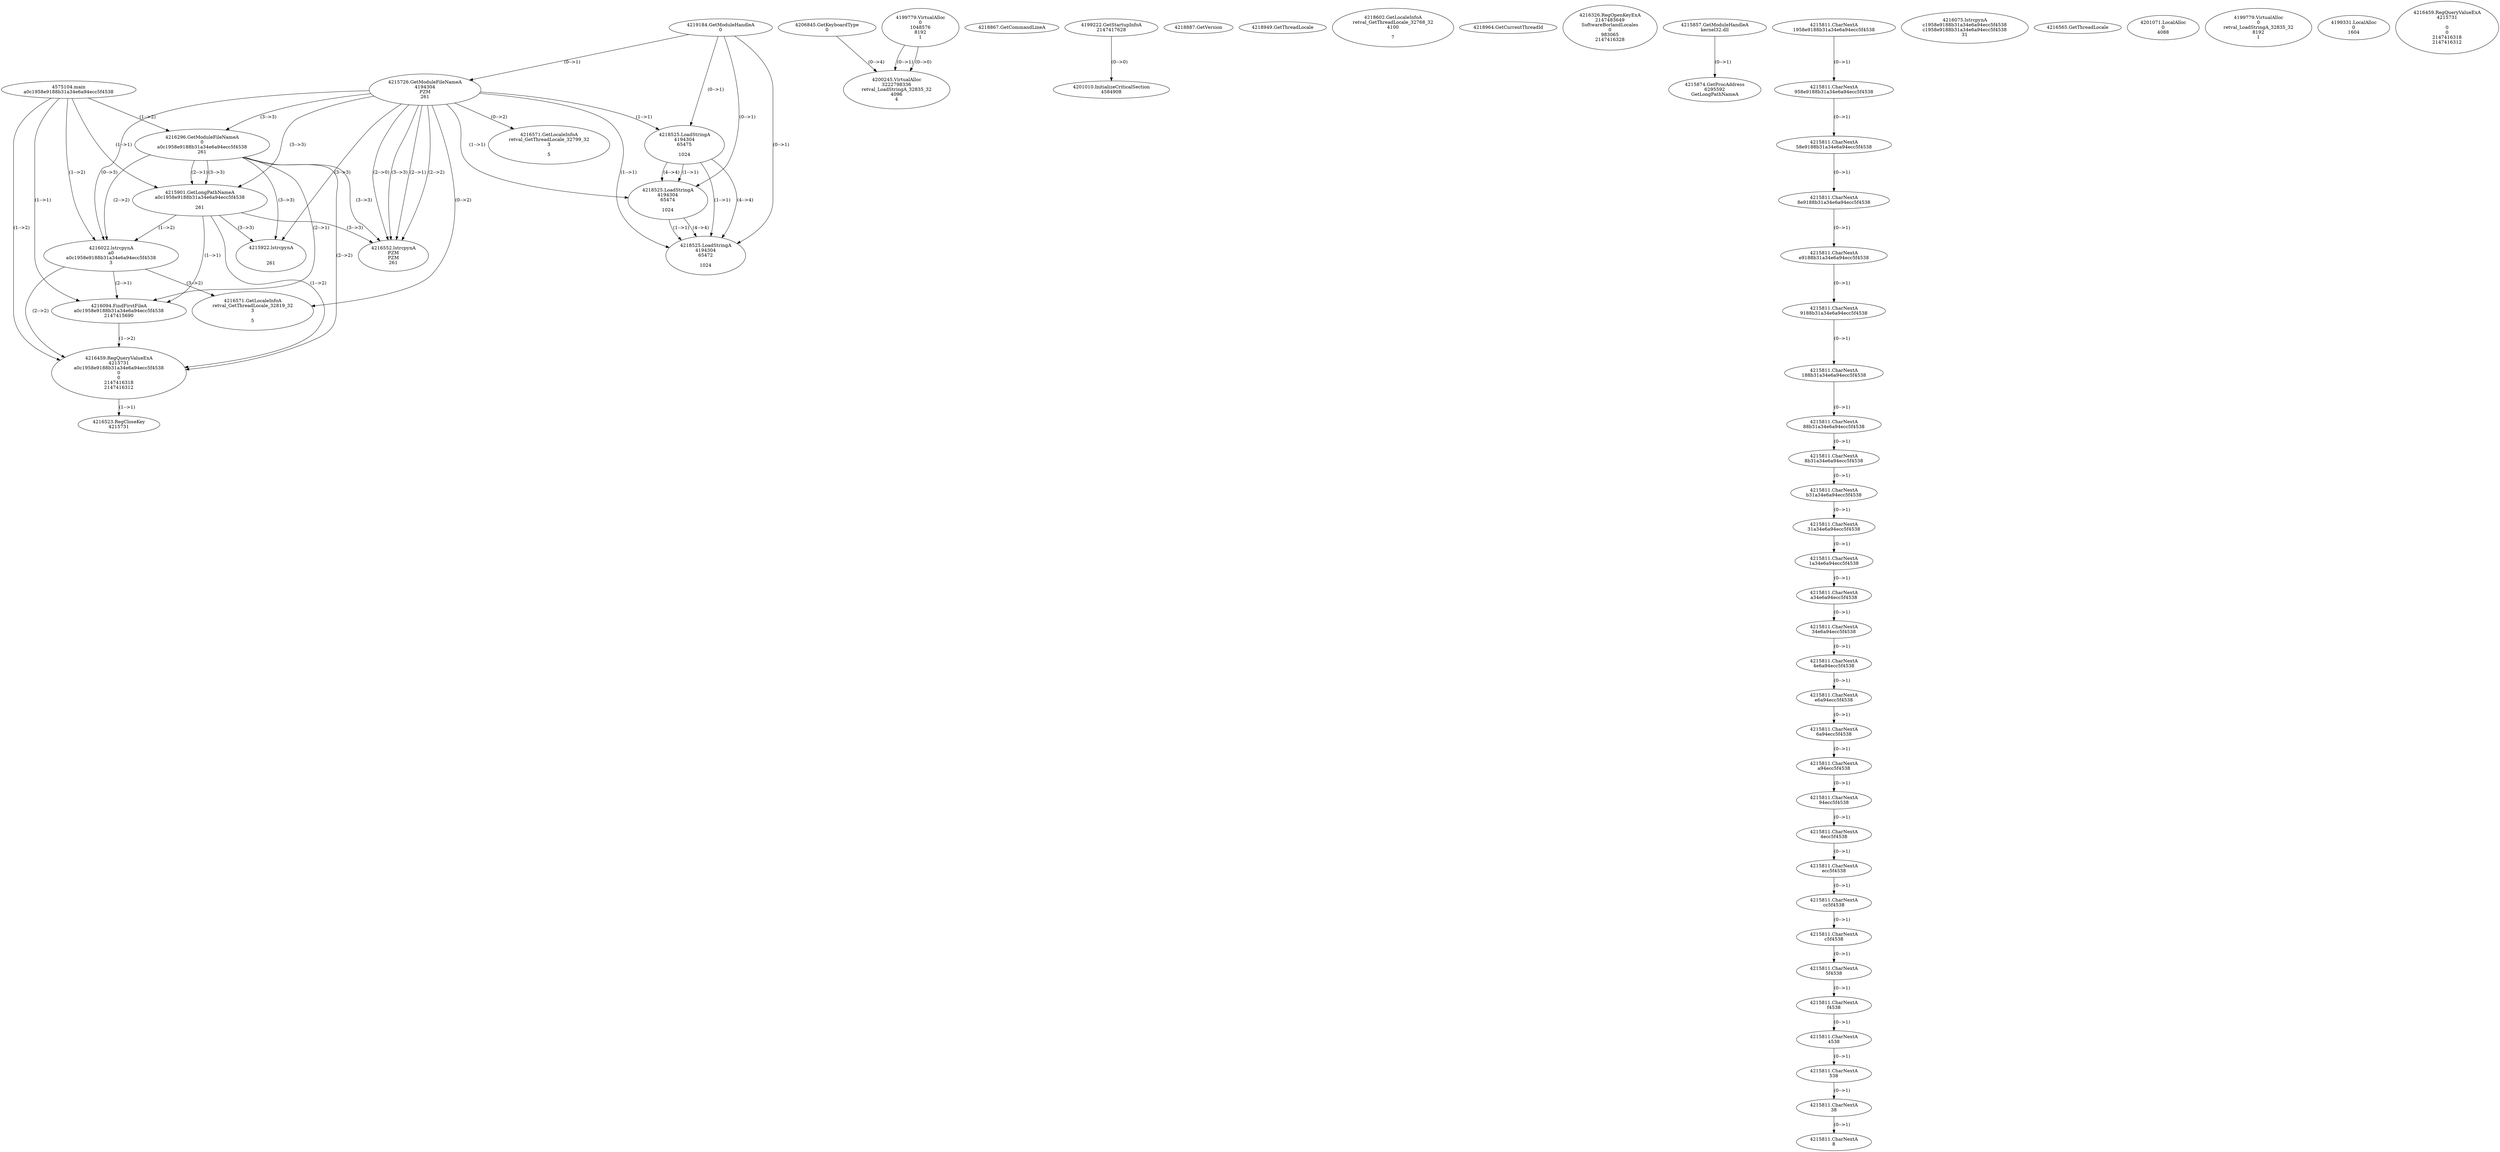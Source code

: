// Global SCDG with merge call
digraph {
	0 [label="4575104.main
a0c1958e9188b31a34e6a94ecc5f4538"]
	1 [label="4219184.GetModuleHandleA
0"]
	2 [label="4206845.GetKeyboardType
0"]
	3 [label="4218867.GetCommandLineA
"]
	4 [label="4199222.GetStartupInfoA
2147417628"]
	5 [label="4218887.GetVersion
"]
	6 [label="4218949.GetThreadLocale
"]
	7 [label="4218602.GetLocaleInfoA
retval_GetThreadLocale_32768_32
4100

7"]
	8 [label="4218964.GetCurrentThreadId
"]
	9 [label="4215726.GetModuleFileNameA
4194304
PZM
261"]
	1 -> 9 [label="(0-->1)"]
	10 [label="4216296.GetModuleFileNameA
0
a0c1958e9188b31a34e6a94ecc5f4538
261"]
	0 -> 10 [label="(1-->2)"]
	9 -> 10 [label="(3-->3)"]
	11 [label="4216326.RegOpenKeyExA
2147483649
Software\Borland\Locales
0
983065
2147416328"]
	12 [label="4215857.GetModuleHandleA
kernel32.dll"]
	13 [label="4215874.GetProcAddress
6295592
GetLongPathNameA"]
	12 -> 13 [label="(0-->1)"]
	14 [label="4215901.GetLongPathNameA
a0c1958e9188b31a34e6a94ecc5f4538

261"]
	0 -> 14 [label="(1-->1)"]
	10 -> 14 [label="(2-->1)"]
	9 -> 14 [label="(3-->3)"]
	10 -> 14 [label="(3-->3)"]
	15 [label="4216022.lstrcpynA
a0
a0c1958e9188b31a34e6a94ecc5f4538
3"]
	0 -> 15 [label="(1-->2)"]
	10 -> 15 [label="(2-->2)"]
	14 -> 15 [label="(1-->2)"]
	9 -> 15 [label="(0-->3)"]
	16 [label="4215811.CharNextA
1958e9188b31a34e6a94ecc5f4538"]
	17 [label="4215811.CharNextA
958e9188b31a34e6a94ecc5f4538"]
	16 -> 17 [label="(0-->1)"]
	18 [label="4215811.CharNextA
58e9188b31a34e6a94ecc5f4538"]
	17 -> 18 [label="(0-->1)"]
	19 [label="4215811.CharNextA
8e9188b31a34e6a94ecc5f4538"]
	18 -> 19 [label="(0-->1)"]
	20 [label="4215811.CharNextA
e9188b31a34e6a94ecc5f4538"]
	19 -> 20 [label="(0-->1)"]
	21 [label="4215811.CharNextA
9188b31a34e6a94ecc5f4538"]
	20 -> 21 [label="(0-->1)"]
	22 [label="4215811.CharNextA
188b31a34e6a94ecc5f4538"]
	21 -> 22 [label="(0-->1)"]
	23 [label="4215811.CharNextA
88b31a34e6a94ecc5f4538"]
	22 -> 23 [label="(0-->1)"]
	24 [label="4215811.CharNextA
8b31a34e6a94ecc5f4538"]
	23 -> 24 [label="(0-->1)"]
	25 [label="4215811.CharNextA
b31a34e6a94ecc5f4538"]
	24 -> 25 [label="(0-->1)"]
	26 [label="4215811.CharNextA
31a34e6a94ecc5f4538"]
	25 -> 26 [label="(0-->1)"]
	27 [label="4215811.CharNextA
1a34e6a94ecc5f4538"]
	26 -> 27 [label="(0-->1)"]
	28 [label="4215811.CharNextA
a34e6a94ecc5f4538"]
	27 -> 28 [label="(0-->1)"]
	29 [label="4215811.CharNextA
34e6a94ecc5f4538"]
	28 -> 29 [label="(0-->1)"]
	30 [label="4215811.CharNextA
4e6a94ecc5f4538"]
	29 -> 30 [label="(0-->1)"]
	31 [label="4215811.CharNextA
e6a94ecc5f4538"]
	30 -> 31 [label="(0-->1)"]
	32 [label="4215811.CharNextA
6a94ecc5f4538"]
	31 -> 32 [label="(0-->1)"]
	33 [label="4215811.CharNextA
a94ecc5f4538"]
	32 -> 33 [label="(0-->1)"]
	34 [label="4215811.CharNextA
94ecc5f4538"]
	33 -> 34 [label="(0-->1)"]
	35 [label="4215811.CharNextA
4ecc5f4538"]
	34 -> 35 [label="(0-->1)"]
	36 [label="4215811.CharNextA
ecc5f4538"]
	35 -> 36 [label="(0-->1)"]
	37 [label="4215811.CharNextA
cc5f4538"]
	36 -> 37 [label="(0-->1)"]
	38 [label="4215811.CharNextA
c5f4538"]
	37 -> 38 [label="(0-->1)"]
	39 [label="4215811.CharNextA
5f4538"]
	38 -> 39 [label="(0-->1)"]
	40 [label="4215811.CharNextA
f4538"]
	39 -> 40 [label="(0-->1)"]
	41 [label="4215811.CharNextA
4538"]
	40 -> 41 [label="(0-->1)"]
	42 [label="4215811.CharNextA
538"]
	41 -> 42 [label="(0-->1)"]
	43 [label="4215811.CharNextA
38"]
	42 -> 43 [label="(0-->1)"]
	44 [label="4215811.CharNextA
8"]
	43 -> 44 [label="(0-->1)"]
	45 [label="4216075.lstrcpynA
c1958e9188b31a34e6a94ecc5f4538
c1958e9188b31a34e6a94ecc5f4538
31"]
	46 [label="4216094.FindFirstFileA
a0c1958e9188b31a34e6a94ecc5f4538
2147415690"]
	0 -> 46 [label="(1-->1)"]
	10 -> 46 [label="(2-->1)"]
	14 -> 46 [label="(1-->1)"]
	15 -> 46 [label="(2-->1)"]
	47 [label="4216459.RegQueryValueExA
4215731
a0c1958e9188b31a34e6a94ecc5f4538
0
0
2147416318
2147416312"]
	0 -> 47 [label="(1-->2)"]
	10 -> 47 [label="(2-->2)"]
	14 -> 47 [label="(1-->2)"]
	15 -> 47 [label="(2-->2)"]
	46 -> 47 [label="(1-->2)"]
	48 [label="4216523.RegCloseKey
4215731"]
	47 -> 48 [label="(1-->1)"]
	49 [label="4216552.lstrcpynA
PZM
PZM
261"]
	9 -> 49 [label="(2-->1)"]
	9 -> 49 [label="(2-->2)"]
	9 -> 49 [label="(3-->3)"]
	10 -> 49 [label="(3-->3)"]
	14 -> 49 [label="(3-->3)"]
	9 -> 49 [label="(2-->0)"]
	50 [label="4216565.GetThreadLocale
"]
	51 [label="4216571.GetLocaleInfoA
retval_GetThreadLocale_32819_32
3

5"]
	9 -> 51 [label="(0-->2)"]
	15 -> 51 [label="(3-->2)"]
	52 [label="4218525.LoadStringA
4194304
65475

1024"]
	1 -> 52 [label="(0-->1)"]
	9 -> 52 [label="(1-->1)"]
	53 [label="4218525.LoadStringA
4194304
65474

1024"]
	1 -> 53 [label="(0-->1)"]
	9 -> 53 [label="(1-->1)"]
	52 -> 53 [label="(1-->1)"]
	52 -> 53 [label="(4-->4)"]
	54 [label="4218525.LoadStringA
4194304
65472

1024"]
	1 -> 54 [label="(0-->1)"]
	9 -> 54 [label="(1-->1)"]
	52 -> 54 [label="(1-->1)"]
	53 -> 54 [label="(1-->1)"]
	52 -> 54 [label="(4-->4)"]
	53 -> 54 [label="(4-->4)"]
	55 [label="4201010.InitializeCriticalSection
4584908"]
	4 -> 55 [label="(0-->0)"]
	56 [label="4201071.LocalAlloc
0
4088"]
	57 [label="4199779.VirtualAlloc
0
retval_LoadStringA_32835_32
8192
1"]
	58 [label="4199331.LocalAlloc
0
1604"]
	59 [label="4215922.lstrcpynA


261"]
	9 -> 59 [label="(3-->3)"]
	10 -> 59 [label="(3-->3)"]
	14 -> 59 [label="(3-->3)"]
	60 [label="4216459.RegQueryValueExA
4215731

0
0
2147416318
2147416312"]
	61 [label="4216571.GetLocaleInfoA
retval_GetThreadLocale_32799_32
3

5"]
	9 -> 61 [label="(0-->2)"]
	62 [label="4199779.VirtualAlloc
0
1048576
8192
1"]
	63 [label="4200245.VirtualAlloc
3222798336
retval_LoadStringA_32835_32
4096
4"]
	62 -> 63 [label="(0-->1)"]
	2 -> 63 [label="(0-->4)"]
	62 -> 63 [label="(0-->0)"]
}
